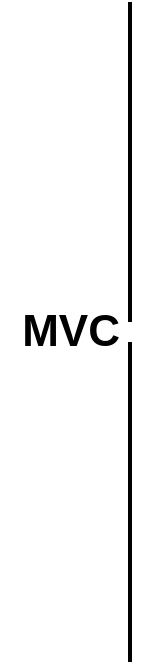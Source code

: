 <mxfile version="21.6.2" type="github">
  <diagram name="第 1 页" id="Iika1I-dIFPFL2W3E__L">
    <mxGraphModel dx="1468" dy="869" grid="1" gridSize="10" guides="1" tooltips="1" connect="1" arrows="1" fold="1" page="1" pageScale="1" pageWidth="827" pageHeight="1169" math="0" shadow="0">
      <root>
        <mxCell id="0" />
        <mxCell id="1" parent="0" />
        <mxCell id="U0yMsau7YJ4cQJC-mhkW-1" value="&lt;b&gt;&lt;font style=&quot;font-size: 22px;&quot;&gt;MVC&lt;/font&gt;&lt;/b&gt;" style="text;html=1;align=center;verticalAlign=middle;resizable=0;points=[];autosize=1;strokeColor=none;fillColor=none;" vertex="1" parent="1">
          <mxGeometry x="30" y="315" width="70" height="40" as="geometry" />
        </mxCell>
        <mxCell id="U0yMsau7YJ4cQJC-mhkW-2" value="" style="line;strokeWidth=2;direction=south;html=1;" vertex="1" parent="1">
          <mxGeometry x="90" y="170" width="10" height="160" as="geometry" />
        </mxCell>
        <mxCell id="U0yMsau7YJ4cQJC-mhkW-3" value="" style="line;strokeWidth=2;direction=south;html=1;" vertex="1" parent="1">
          <mxGeometry x="90" y="340" width="10" height="160" as="geometry" />
        </mxCell>
      </root>
    </mxGraphModel>
  </diagram>
</mxfile>
